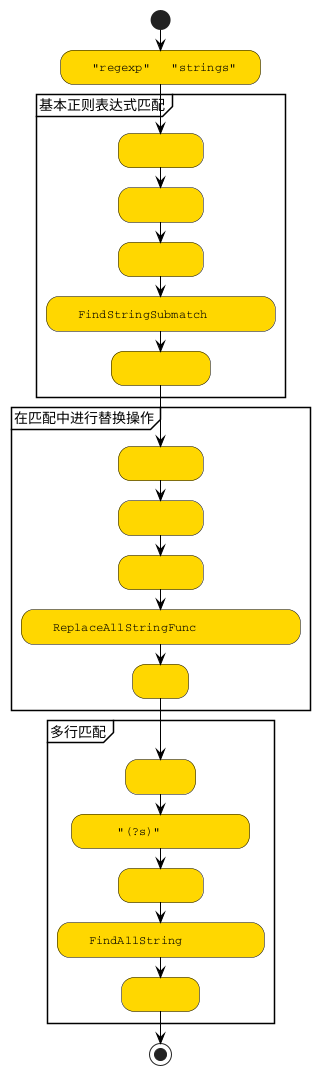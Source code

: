 @startuml
skinparam activity {
    BackgroundColor gold
    BorderColor black
    FontName Courier
}

skinparam activityArrow {
    Color black
}

start

:引入 "regexp" 和 "strings" 包;

partition "基本正则表达式匹配" {
    :定义待匹配的字符串;
    :定义正则表达式模式;
    :编译正则表达式模式;
    :使用 FindStringSubmatch 方法找到匹配项;
    :打印出匹配到的子字符串;
}

partition "在匹配中进行替换操作" {
    :定义待替换的字符串;
    :定义正则表达式模式;
    :编译正则表达式模式;
    :使用 ReplaceAllStringFunc 方法替换匹配到的子字符串;
    :打印出结果;
}

partition "多行匹配" {
    :定义多行字符串;
    :定义包含 "(?s)" 标记的正则表达式模式;
    :编译正则表达式模式;
    :使用 FindAllString 方法找到所有匹配项;
    :打印出所有匹配项;
}

stop

@enduml
